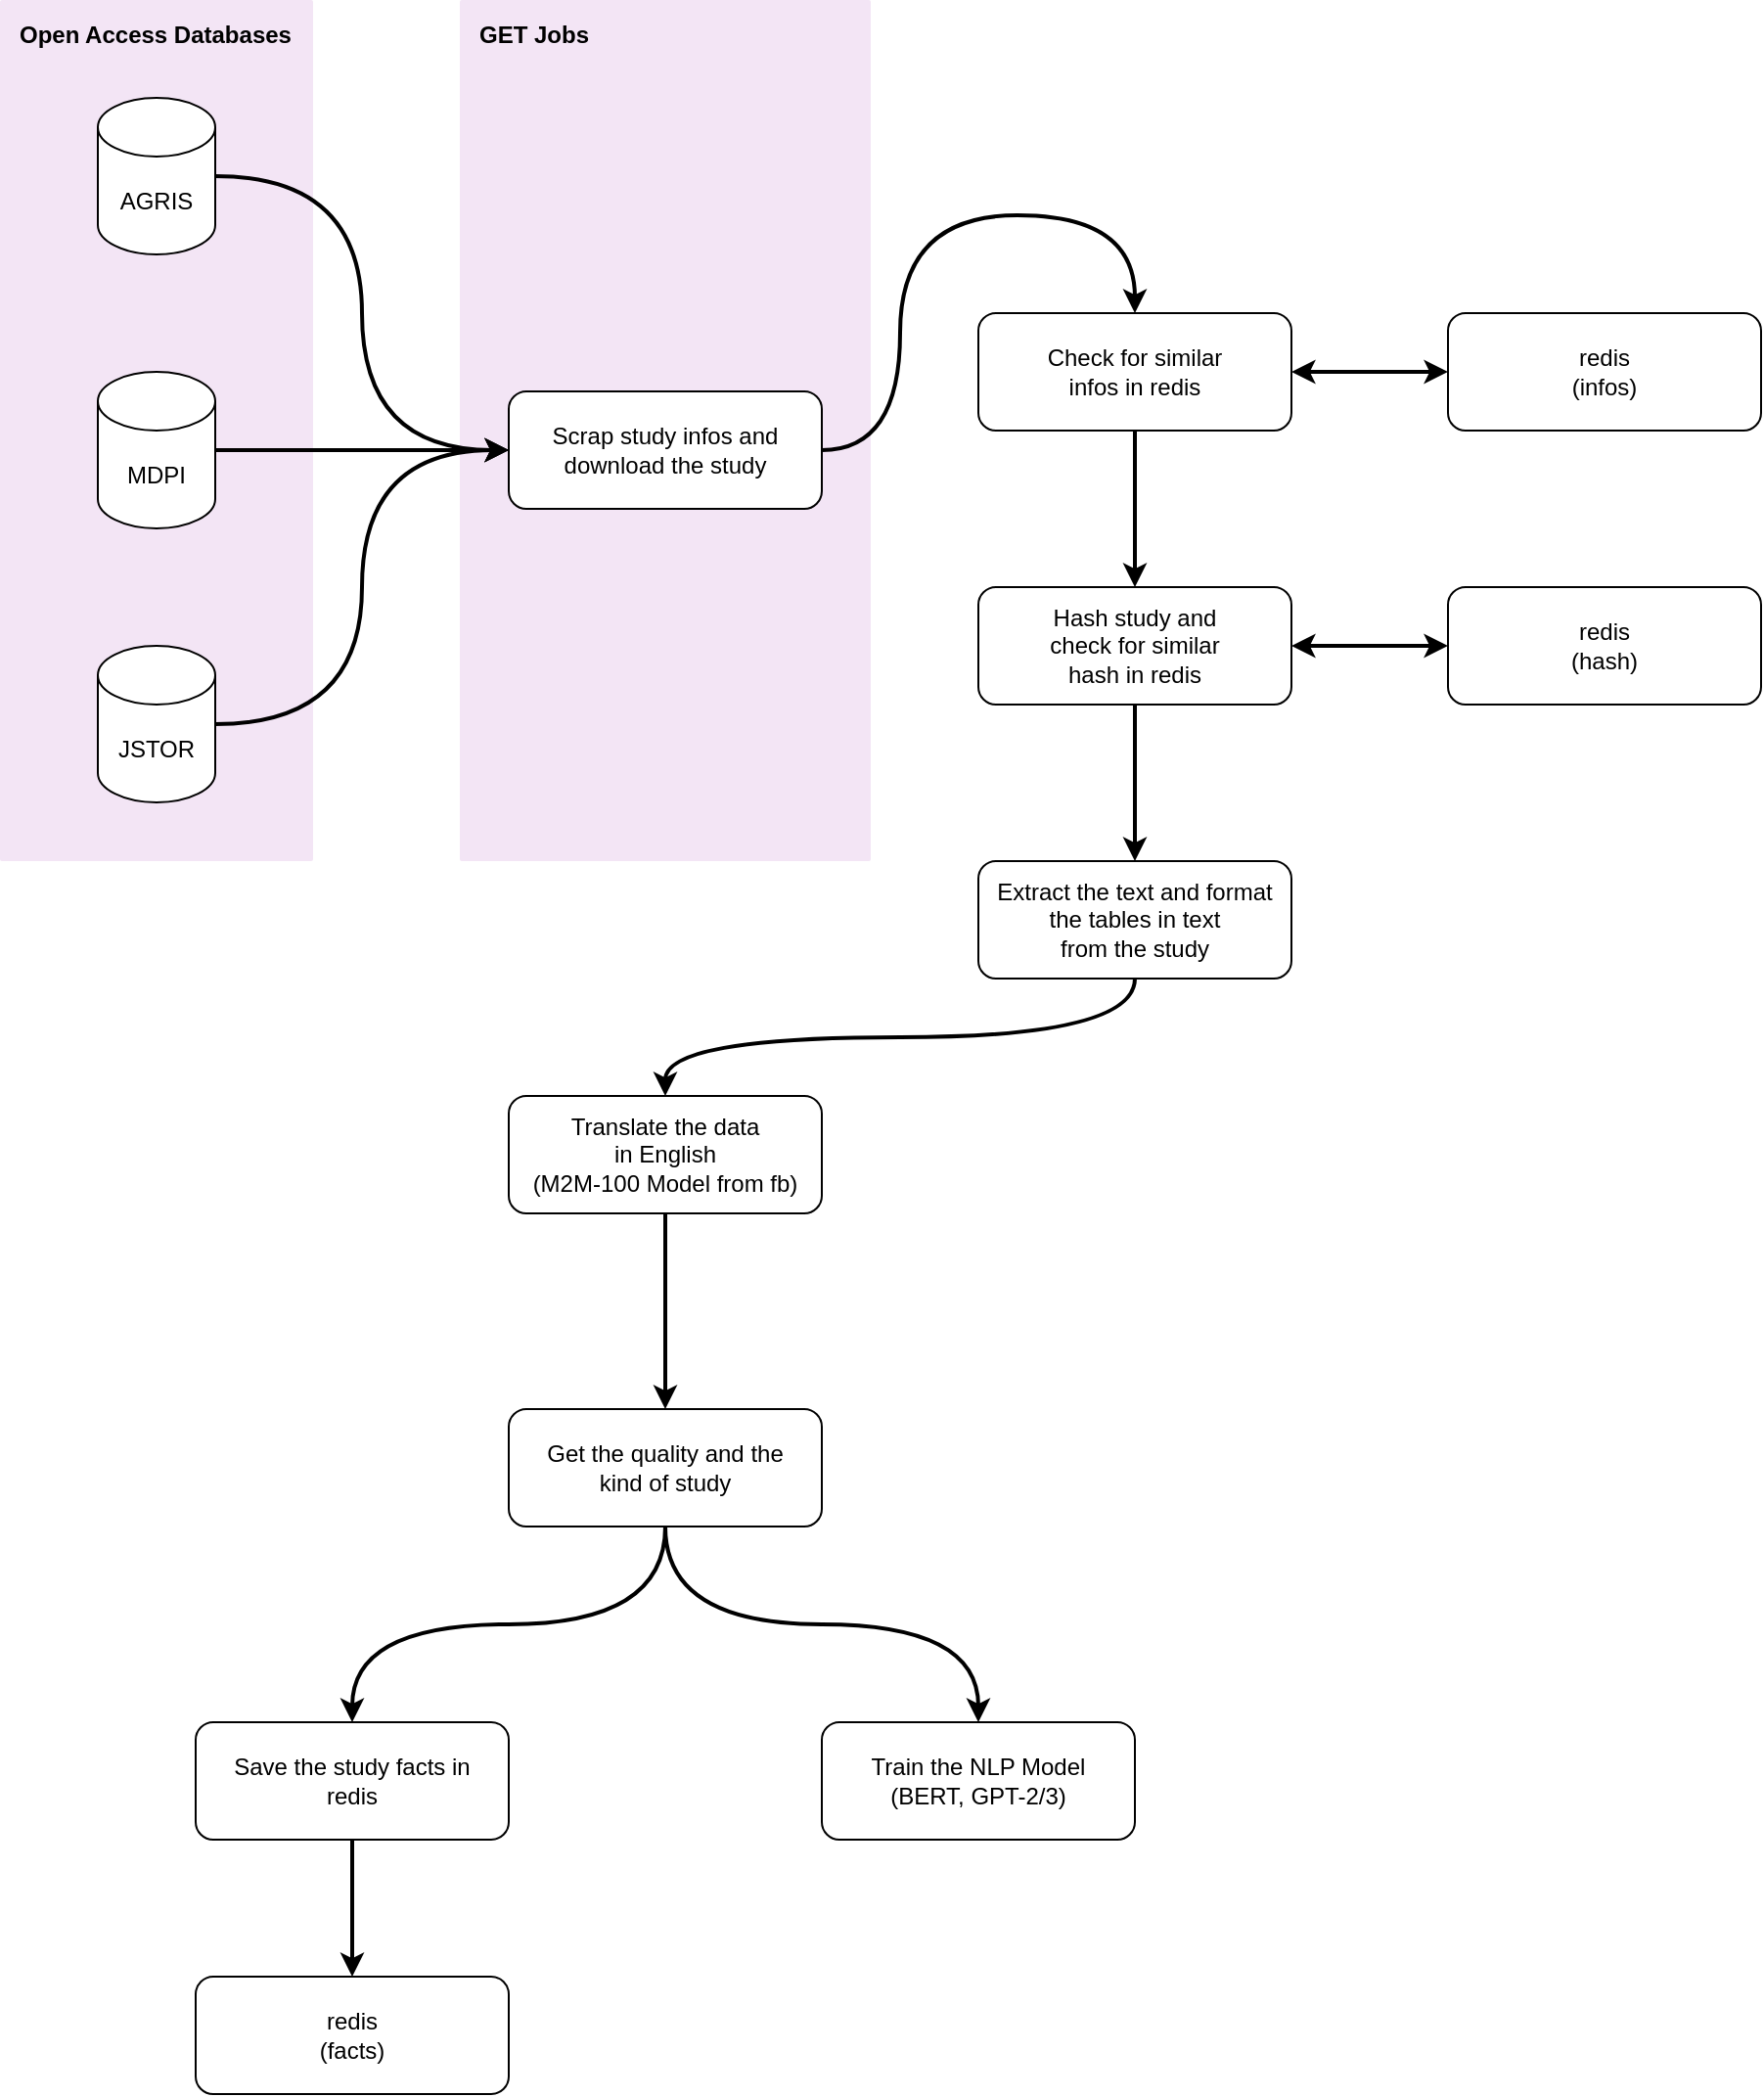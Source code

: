 <mxfile version="13.9.2" type="github">
  <diagram id="YPPOztvhntC4p48ojjDi" name="Page-1">
    <mxGraphModel dx="975" dy="1243" grid="1" gridSize="10" guides="1" tooltips="1" connect="1" arrows="1" fold="1" page="1" pageScale="1" pageWidth="827" pageHeight="1169" math="0" shadow="0">
      <root>
        <mxCell id="0" />
        <mxCell id="1" parent="0" />
        <mxCell id="xIkmYsw43qUoyMVWB1ey-25" value="GET Jobs" style="points=[[0,0,0],[0.25,0,0],[0.5,0,0],[0.75,0,0],[1,0,0],[1,0.25,0],[1,0.5,0],[1,0.75,0],[1,1,0],[0.75,1,0],[0.5,1,0],[0.25,1,0],[0,1,0],[0,0.75,0],[0,0.5,0],[0,0.25,0]];rounded=1;absoluteArcSize=1;arcSize=2;html=1;strokeColor=none;gradientColor=none;shadow=0;dashed=0;fontSize=12;align=left;verticalAlign=top;spacing=10;spacingTop=-4;fillColor=#F3E5F5;fontColor=#000000;fontStyle=1" vertex="1" parent="1">
          <mxGeometry x="255" y="40" width="210" height="440" as="geometry" />
        </mxCell>
        <mxCell id="xIkmYsw43qUoyMVWB1ey-5" value="Open Access Databases&amp;nbsp;" style="points=[[0,0,0],[0.25,0,0],[0.5,0,0],[0.75,0,0],[1,0,0],[1,0.25,0],[1,0.5,0],[1,0.75,0],[1,1,0],[0.75,1,0],[0.5,1,0],[0.25,1,0],[0,1,0],[0,0.75,0],[0,0.5,0],[0,0.25,0]];rounded=1;absoluteArcSize=1;arcSize=2;html=1;strokeColor=none;gradientColor=none;shadow=0;dashed=0;fontSize=12;align=left;verticalAlign=top;spacing=10;spacingTop=-4;fillColor=#F3E5F5;fontStyle=1;fontColor=#000000;" vertex="1" parent="1">
          <mxGeometry x="20" y="40" width="160" height="440" as="geometry" />
        </mxCell>
        <mxCell id="xIkmYsw43qUoyMVWB1ey-26" style="edgeStyle=orthogonalEdgeStyle;curved=1;rounded=0;orthogonalLoop=1;jettySize=auto;html=1;exitX=1;exitY=0.5;exitDx=0;exitDy=0;exitPerimeter=0;entryX=0;entryY=0.5;entryDx=0;entryDy=0;strokeColor=#000000;strokeWidth=2;" edge="1" parent="1" source="xIkmYsw43qUoyMVWB1ey-2" target="xIkmYsw43qUoyMVWB1ey-20">
          <mxGeometry relative="1" as="geometry" />
        </mxCell>
        <mxCell id="xIkmYsw43qUoyMVWB1ey-2" value="AGRIS" style="shape=cylinder3;whiteSpace=wrap;html=1;boundedLbl=1;backgroundOutline=1;size=15;" vertex="1" parent="1">
          <mxGeometry x="70" y="90" width="60" height="80" as="geometry" />
        </mxCell>
        <mxCell id="xIkmYsw43qUoyMVWB1ey-27" style="edgeStyle=orthogonalEdgeStyle;curved=1;rounded=0;orthogonalLoop=1;jettySize=auto;html=1;exitX=1;exitY=0.5;exitDx=0;exitDy=0;exitPerimeter=0;entryX=0;entryY=0.5;entryDx=0;entryDy=0;strokeColor=#000000;strokeWidth=2;" edge="1" parent="1" source="xIkmYsw43qUoyMVWB1ey-3" target="xIkmYsw43qUoyMVWB1ey-20">
          <mxGeometry relative="1" as="geometry" />
        </mxCell>
        <mxCell id="xIkmYsw43qUoyMVWB1ey-3" value="JSTOR" style="shape=cylinder3;whiteSpace=wrap;html=1;boundedLbl=1;backgroundOutline=1;size=15;" vertex="1" parent="1">
          <mxGeometry x="70" y="370" width="60" height="80" as="geometry" />
        </mxCell>
        <mxCell id="xIkmYsw43qUoyMVWB1ey-21" style="edgeStyle=orthogonalEdgeStyle;rounded=0;orthogonalLoop=1;jettySize=auto;html=1;exitX=1;exitY=0.5;exitDx=0;exitDy=0;exitPerimeter=0;entryX=0;entryY=0.5;entryDx=0;entryDy=0;strokeColor=#000000;curved=1;strokeWidth=2;" edge="1" parent="1" source="xIkmYsw43qUoyMVWB1ey-4" target="xIkmYsw43qUoyMVWB1ey-20">
          <mxGeometry relative="1" as="geometry" />
        </mxCell>
        <mxCell id="xIkmYsw43qUoyMVWB1ey-4" value="MDPI" style="shape=cylinder3;whiteSpace=wrap;html=1;boundedLbl=1;backgroundOutline=1;size=15;" vertex="1" parent="1">
          <mxGeometry x="70" y="230" width="60" height="80" as="geometry" />
        </mxCell>
        <mxCell id="xIkmYsw43qUoyMVWB1ey-45" style="edgeStyle=orthogonalEdgeStyle;curved=1;rounded=0;orthogonalLoop=1;jettySize=auto;html=1;exitX=0.5;exitY=1;exitDx=0;exitDy=0;entryX=0.5;entryY=0;entryDx=0;entryDy=0;startArrow=none;startFill=0;strokeColor=#000000;strokeWidth=2;fontColor=#000000;" edge="1" parent="1" source="xIkmYsw43qUoyMVWB1ey-12" target="xIkmYsw43qUoyMVWB1ey-31">
          <mxGeometry relative="1" as="geometry" />
        </mxCell>
        <mxCell id="xIkmYsw43qUoyMVWB1ey-12" value="Translate the data&lt;br&gt;in English&lt;br&gt;(M2M-100 Model from fb)" style="rounded=1;whiteSpace=wrap;html=1;" vertex="1" parent="1">
          <mxGeometry x="280" y="600" width="160" height="60" as="geometry" />
        </mxCell>
        <mxCell id="xIkmYsw43qUoyMVWB1ey-47" style="edgeStyle=orthogonalEdgeStyle;curved=1;rounded=0;orthogonalLoop=1;jettySize=auto;html=1;exitX=0.5;exitY=1;exitDx=0;exitDy=0;entryX=0.5;entryY=0;entryDx=0;entryDy=0;startArrow=none;startFill=0;strokeColor=#000000;strokeWidth=2;fontColor=#000000;" edge="1" parent="1" source="xIkmYsw43qUoyMVWB1ey-13" target="xIkmYsw43qUoyMVWB1ey-46">
          <mxGeometry relative="1" as="geometry" />
        </mxCell>
        <mxCell id="xIkmYsw43qUoyMVWB1ey-13" value="Save the study facts in&lt;br&gt;redis" style="rounded=1;whiteSpace=wrap;html=1;" vertex="1" parent="1">
          <mxGeometry x="120" y="920" width="160" height="60" as="geometry" />
        </mxCell>
        <mxCell id="xIkmYsw43qUoyMVWB1ey-14" value="Train the NLP Model&lt;br&gt;(BERT, GPT-2/3)" style="rounded=1;whiteSpace=wrap;html=1;" vertex="1" parent="1">
          <mxGeometry x="440" y="920" width="160" height="60" as="geometry" />
        </mxCell>
        <mxCell id="xIkmYsw43qUoyMVWB1ey-32" style="edgeStyle=orthogonalEdgeStyle;curved=1;rounded=0;orthogonalLoop=1;jettySize=auto;html=1;exitX=0.5;exitY=1;exitDx=0;exitDy=0;entryX=0.5;entryY=0;entryDx=0;entryDy=0;strokeColor=#000000;strokeWidth=2;fontColor=#000000;" edge="1" parent="1" source="xIkmYsw43qUoyMVWB1ey-16" target="xIkmYsw43qUoyMVWB1ey-12">
          <mxGeometry relative="1" as="geometry" />
        </mxCell>
        <mxCell id="xIkmYsw43qUoyMVWB1ey-16" value="Extract the text and format the tables in text&lt;br&gt;from the study" style="rounded=1;whiteSpace=wrap;html=1;" vertex="1" parent="1">
          <mxGeometry x="520" y="480" width="160" height="60" as="geometry" />
        </mxCell>
        <mxCell id="xIkmYsw43qUoyMVWB1ey-42" style="edgeStyle=orthogonalEdgeStyle;curved=1;rounded=0;orthogonalLoop=1;jettySize=auto;html=1;exitX=1;exitY=0.5;exitDx=0;exitDy=0;entryX=0.5;entryY=0;entryDx=0;entryDy=0;startArrow=none;startFill=0;strokeColor=#000000;strokeWidth=2;fontColor=#000000;" edge="1" parent="1" source="xIkmYsw43qUoyMVWB1ey-20" target="xIkmYsw43qUoyMVWB1ey-37">
          <mxGeometry relative="1" as="geometry">
            <Array as="points">
              <mxPoint x="480" y="270" />
              <mxPoint x="480" y="150" />
              <mxPoint x="600" y="150" />
            </Array>
          </mxGeometry>
        </mxCell>
        <mxCell id="xIkmYsw43qUoyMVWB1ey-20" value="Scrap study infos and&lt;br&gt;download the study" style="rounded=1;whiteSpace=wrap;html=1;" vertex="1" parent="1">
          <mxGeometry x="280" y="240" width="160" height="60" as="geometry" />
        </mxCell>
        <mxCell id="xIkmYsw43qUoyMVWB1ey-34" style="edgeStyle=orthogonalEdgeStyle;curved=1;rounded=0;orthogonalLoop=1;jettySize=auto;html=1;exitX=0.5;exitY=1;exitDx=0;exitDy=0;entryX=0.5;entryY=0;entryDx=0;entryDy=0;strokeColor=#000000;strokeWidth=2;fontColor=#000000;" edge="1" parent="1" source="xIkmYsw43qUoyMVWB1ey-31" target="xIkmYsw43qUoyMVWB1ey-13">
          <mxGeometry relative="1" as="geometry" />
        </mxCell>
        <mxCell id="xIkmYsw43qUoyMVWB1ey-35" style="edgeStyle=orthogonalEdgeStyle;curved=1;rounded=0;orthogonalLoop=1;jettySize=auto;html=1;exitX=0.5;exitY=1;exitDx=0;exitDy=0;entryX=0.5;entryY=0;entryDx=0;entryDy=0;strokeColor=#000000;strokeWidth=2;fontColor=#000000;" edge="1" parent="1" source="xIkmYsw43qUoyMVWB1ey-31" target="xIkmYsw43qUoyMVWB1ey-14">
          <mxGeometry relative="1" as="geometry" />
        </mxCell>
        <mxCell id="xIkmYsw43qUoyMVWB1ey-31" value="Get the quality and the&lt;br&gt;kind of study" style="rounded=1;whiteSpace=wrap;html=1;" vertex="1" parent="1">
          <mxGeometry x="280" y="760" width="160" height="60" as="geometry" />
        </mxCell>
        <mxCell id="xIkmYsw43qUoyMVWB1ey-41" style="edgeStyle=orthogonalEdgeStyle;curved=1;rounded=0;orthogonalLoop=1;jettySize=auto;html=1;exitX=1;exitY=0.5;exitDx=0;exitDy=0;entryX=0;entryY=0.5;entryDx=0;entryDy=0;startArrow=classic;startFill=1;strokeColor=#000000;strokeWidth=2;fontColor=#000000;" edge="1" parent="1" source="xIkmYsw43qUoyMVWB1ey-36" target="xIkmYsw43qUoyMVWB1ey-38">
          <mxGeometry relative="1" as="geometry" />
        </mxCell>
        <mxCell id="xIkmYsw43qUoyMVWB1ey-44" style="edgeStyle=orthogonalEdgeStyle;curved=1;rounded=0;orthogonalLoop=1;jettySize=auto;html=1;exitX=0.5;exitY=1;exitDx=0;exitDy=0;entryX=0.5;entryY=0;entryDx=0;entryDy=0;startArrow=none;startFill=0;strokeColor=#000000;strokeWidth=2;fontColor=#000000;" edge="1" parent="1" source="xIkmYsw43qUoyMVWB1ey-36" target="xIkmYsw43qUoyMVWB1ey-16">
          <mxGeometry relative="1" as="geometry" />
        </mxCell>
        <mxCell id="xIkmYsw43qUoyMVWB1ey-36" value="Hash study and&lt;br&gt;check for similar&lt;br&gt;hash in redis" style="rounded=1;whiteSpace=wrap;html=1;" vertex="1" parent="1">
          <mxGeometry x="520" y="340" width="160" height="60" as="geometry" />
        </mxCell>
        <mxCell id="xIkmYsw43qUoyMVWB1ey-40" style="edgeStyle=orthogonalEdgeStyle;curved=1;rounded=0;orthogonalLoop=1;jettySize=auto;html=1;exitX=1;exitY=0.5;exitDx=0;exitDy=0;entryX=0;entryY=0.5;entryDx=0;entryDy=0;strokeColor=#000000;strokeWidth=2;fontColor=#000000;startArrow=classic;startFill=1;" edge="1" parent="1" source="xIkmYsw43qUoyMVWB1ey-37" target="xIkmYsw43qUoyMVWB1ey-39">
          <mxGeometry relative="1" as="geometry" />
        </mxCell>
        <mxCell id="xIkmYsw43qUoyMVWB1ey-43" style="edgeStyle=orthogonalEdgeStyle;curved=1;rounded=0;orthogonalLoop=1;jettySize=auto;html=1;exitX=0.5;exitY=1;exitDx=0;exitDy=0;entryX=0.5;entryY=0;entryDx=0;entryDy=0;startArrow=none;startFill=0;strokeColor=#000000;strokeWidth=2;fontColor=#000000;" edge="1" parent="1" source="xIkmYsw43qUoyMVWB1ey-37" target="xIkmYsw43qUoyMVWB1ey-36">
          <mxGeometry relative="1" as="geometry" />
        </mxCell>
        <mxCell id="xIkmYsw43qUoyMVWB1ey-37" value="Check for similar&lt;br&gt;infos in redis" style="rounded=1;whiteSpace=wrap;html=1;" vertex="1" parent="1">
          <mxGeometry x="520" y="200" width="160" height="60" as="geometry" />
        </mxCell>
        <mxCell id="xIkmYsw43qUoyMVWB1ey-38" value="redis&lt;br&gt;(hash)" style="rounded=1;whiteSpace=wrap;html=1;" vertex="1" parent="1">
          <mxGeometry x="760" y="340" width="160" height="60" as="geometry" />
        </mxCell>
        <mxCell id="xIkmYsw43qUoyMVWB1ey-39" value="redis&lt;br&gt;(infos)" style="rounded=1;whiteSpace=wrap;html=1;" vertex="1" parent="1">
          <mxGeometry x="760" y="200" width="160" height="60" as="geometry" />
        </mxCell>
        <mxCell id="xIkmYsw43qUoyMVWB1ey-46" value="redis&lt;br&gt;(facts)" style="rounded=1;whiteSpace=wrap;html=1;" vertex="1" parent="1">
          <mxGeometry x="120" y="1050" width="160" height="60" as="geometry" />
        </mxCell>
      </root>
    </mxGraphModel>
  </diagram>
</mxfile>
